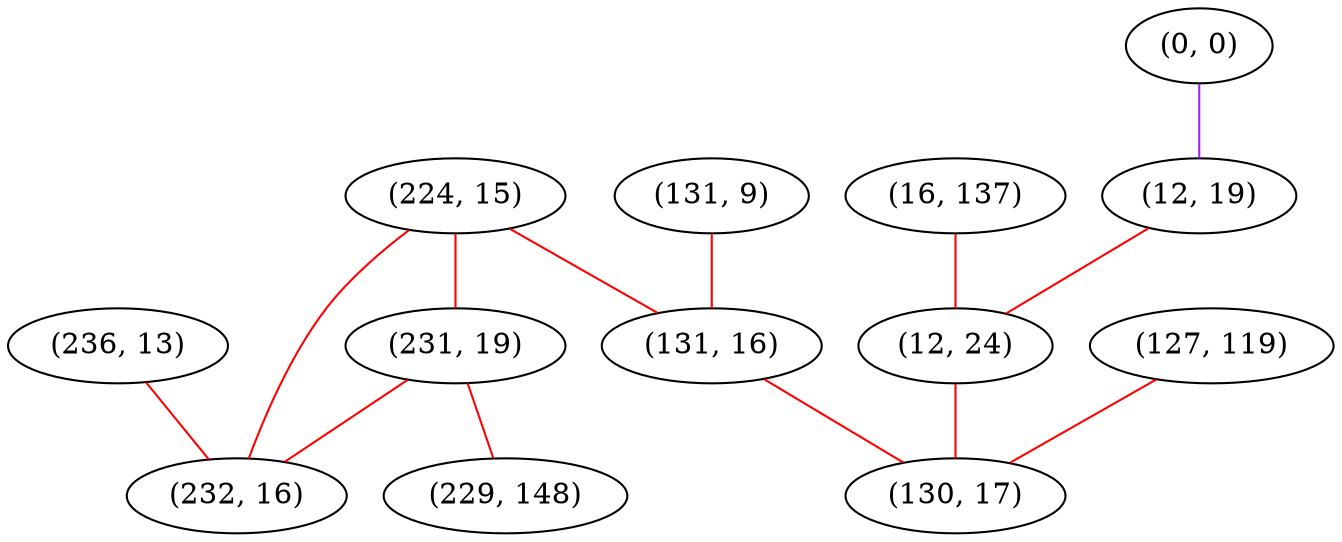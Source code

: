 graph "" {
"(236, 13)";
"(0, 0)";
"(224, 15)";
"(16, 137)";
"(12, 19)";
"(12, 24)";
"(231, 19)";
"(229, 148)";
"(131, 9)";
"(127, 119)";
"(131, 16)";
"(232, 16)";
"(130, 17)";
"(236, 13)" -- "(232, 16)"  [color=red, key=0, weight=1];
"(0, 0)" -- "(12, 19)"  [color=purple, key=0, weight=4];
"(224, 15)" -- "(131, 16)"  [color=red, key=0, weight=1];
"(224, 15)" -- "(231, 19)"  [color=red, key=0, weight=1];
"(224, 15)" -- "(232, 16)"  [color=red, key=0, weight=1];
"(16, 137)" -- "(12, 24)"  [color=red, key=0, weight=1];
"(12, 19)" -- "(12, 24)"  [color=red, key=0, weight=1];
"(12, 24)" -- "(130, 17)"  [color=red, key=0, weight=1];
"(231, 19)" -- "(229, 148)"  [color=red, key=0, weight=1];
"(231, 19)" -- "(232, 16)"  [color=red, key=0, weight=1];
"(131, 9)" -- "(131, 16)"  [color=red, key=0, weight=1];
"(127, 119)" -- "(130, 17)"  [color=red, key=0, weight=1];
"(131, 16)" -- "(130, 17)"  [color=red, key=0, weight=1];
}
